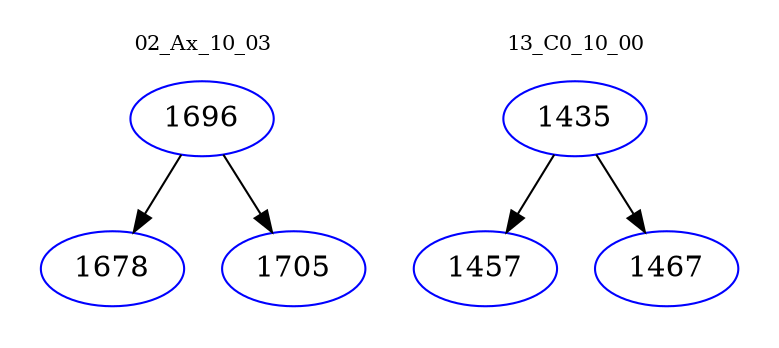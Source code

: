 digraph{
subgraph cluster_0 {
color = white
label = "02_Ax_10_03";
fontsize=10;
T0_1696 [label="1696", color="blue"]
T0_1696 -> T0_1678 [color="black"]
T0_1678 [label="1678", color="blue"]
T0_1696 -> T0_1705 [color="black"]
T0_1705 [label="1705", color="blue"]
}
subgraph cluster_1 {
color = white
label = "13_C0_10_00";
fontsize=10;
T1_1435 [label="1435", color="blue"]
T1_1435 -> T1_1457 [color="black"]
T1_1457 [label="1457", color="blue"]
T1_1435 -> T1_1467 [color="black"]
T1_1467 [label="1467", color="blue"]
}
}
